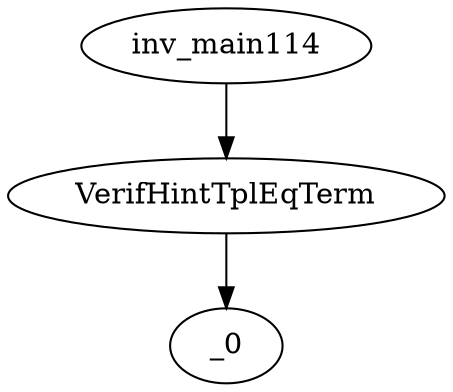 digraph dag {
0 [label="inv_main114"];
1 [label="VerifHintTplEqTerm"];
2 [label="_0"];
0->1
1 -> 2
}
